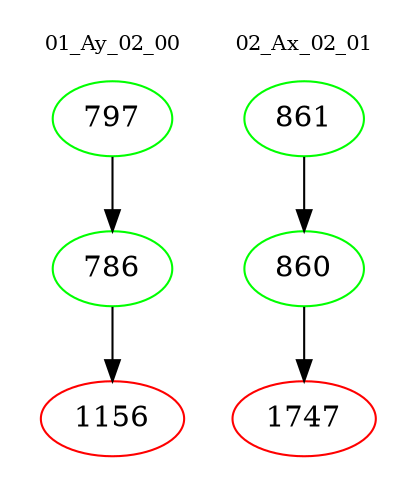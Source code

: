 digraph{
subgraph cluster_0 {
color = white
label = "01_Ay_02_00";
fontsize=10;
T0_797 [label="797", color="green"]
T0_797 -> T0_786 [color="black"]
T0_786 [label="786", color="green"]
T0_786 -> T0_1156 [color="black"]
T0_1156 [label="1156", color="red"]
}
subgraph cluster_1 {
color = white
label = "02_Ax_02_01";
fontsize=10;
T1_861 [label="861", color="green"]
T1_861 -> T1_860 [color="black"]
T1_860 [label="860", color="green"]
T1_860 -> T1_1747 [color="black"]
T1_1747 [label="1747", color="red"]
}
}
